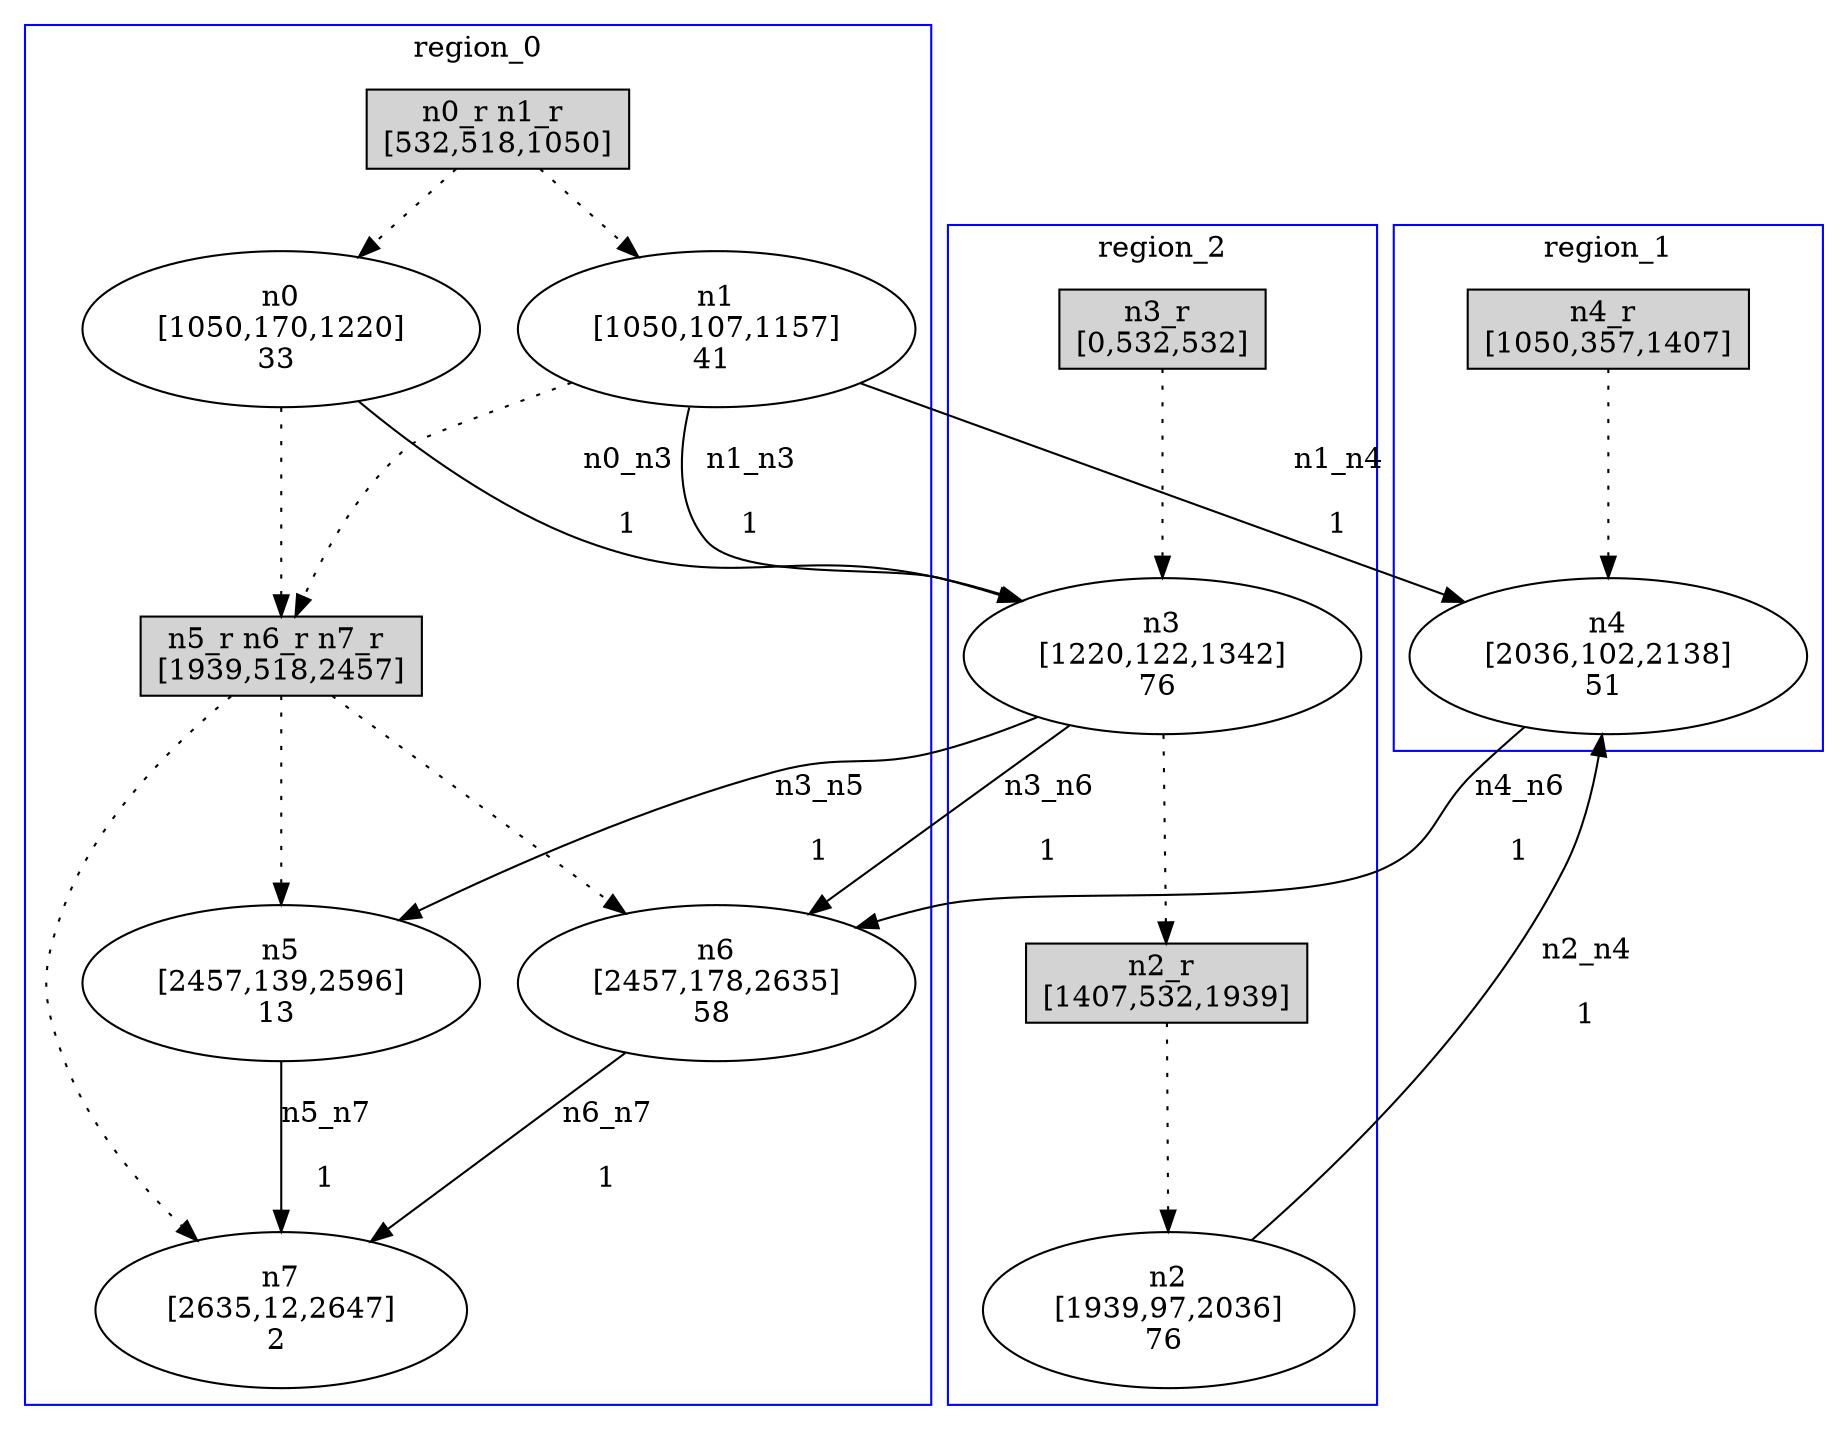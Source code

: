 //3-LSsolveMIPnSolStatus 2.
//4-SL 2647.
//5-LSsolveMIPsolveTime(double) 3.20696.
//6-reconfigurateNum(int) 5.
//7-reconfigurateTime(int) 2457.
digraph test_0 {
	size="28,40";
	subgraph cluster0 {
		stytle=filled;
		color=blue;
		label=region_0;
		reconfNode_0_1 [ shape = box, style = filled, label = "n0_r n1_r \n[532,518,1050]" ];
		n0 [ label="n0\n[1050,170,1220]\n33 " ];
		n1 [ label="n1\n[1050,107,1157]\n41 " ];
		reconfNode_0_1 -> n0 [ style = dotted ];
		reconfNode_0_1 -> n1 [ style = dotted ];
		n0 -> reconfNode_0_2 [ style = dotted ];
		n1 -> reconfNode_0_2 [ style = dotted ];
		reconfNode_0_2 [ shape = box, style = filled, label = "n5_r n6_r n7_r \n[1939,518,2457]" ];
		n5 [ label="n5\n[2457,139,2596]\n13 " ];
		n6 [ label="n6\n[2457,178,2635]\n58 " ];
		n7 [ label="n7\n[2635,12,2647]\n2 " ];
		reconfNode_0_2 -> n5 [ style = dotted ];
		reconfNode_0_2 -> n6 [ style = dotted ];
		reconfNode_0_2 -> n7 [ style = dotted ];
	}
	subgraph cluster1 {
		stytle=filled;
		color=blue;
		label=region_1;
		reconfNode_1_1 [ shape = box, style = filled, label = "n4_r \n[1050,357,1407]" ];
		n4 [ label="n4\n[2036,102,2138]\n51 " ];
		reconfNode_1_1 -> n4 [ style = dotted ];
	}
	subgraph cluster2 {
		stytle=filled;
		color=blue;
		label=region_2;
		reconfNode_2_1 [ shape = box, style = filled, label = "n3_r \n[0,532,532]" ];
		n3 [ label="n3\n[1220,122,1342]\n76 " ];
		reconfNode_2_1 -> n3 [ style = dotted ];
		n3 -> reconfNode_2_2 [ style = dotted ];
		reconfNode_2_2 [ shape = box, style = filled, label = "n2_r \n[1407,532,1939]" ];
		n2 [ label="n2\n[1939,97,2036]\n76 " ];
		reconfNode_2_2 -> n2 [ style = dotted ];
	}
	n0 -> n3 [ label="n0_n3\n1" ];
	n3 -> n5 [ label="n3_n5\n1" ];
	n3 -> n6 [ label="n3_n6\n1" ];
	n1 -> n3 [ label="n1_n3\n1" ];
	n1 -> n4 [ label="n1_n4\n1" ];
	n4 -> n6 [ label="n4_n6\n1" ];
	n2 -> n4 [ label="n2_n4\n1" ];
	n5 -> n7 [ label="n5_n7\n1" ];
	n6 -> n7 [ label="n6_n7\n1" ];
}
